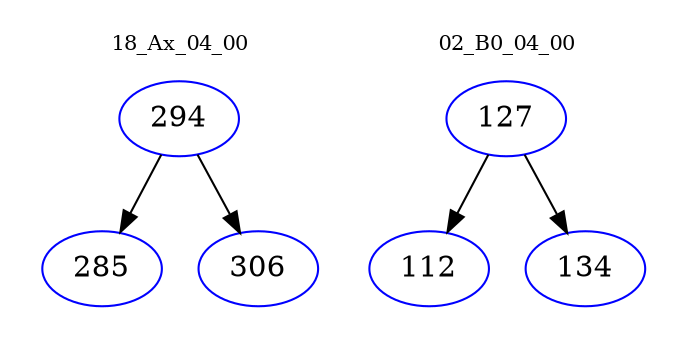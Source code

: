 digraph{
subgraph cluster_0 {
color = white
label = "18_Ax_04_00";
fontsize=10;
T0_294 [label="294", color="blue"]
T0_294 -> T0_285 [color="black"]
T0_285 [label="285", color="blue"]
T0_294 -> T0_306 [color="black"]
T0_306 [label="306", color="blue"]
}
subgraph cluster_1 {
color = white
label = "02_B0_04_00";
fontsize=10;
T1_127 [label="127", color="blue"]
T1_127 -> T1_112 [color="black"]
T1_112 [label="112", color="blue"]
T1_127 -> T1_134 [color="black"]
T1_134 [label="134", color="blue"]
}
}
